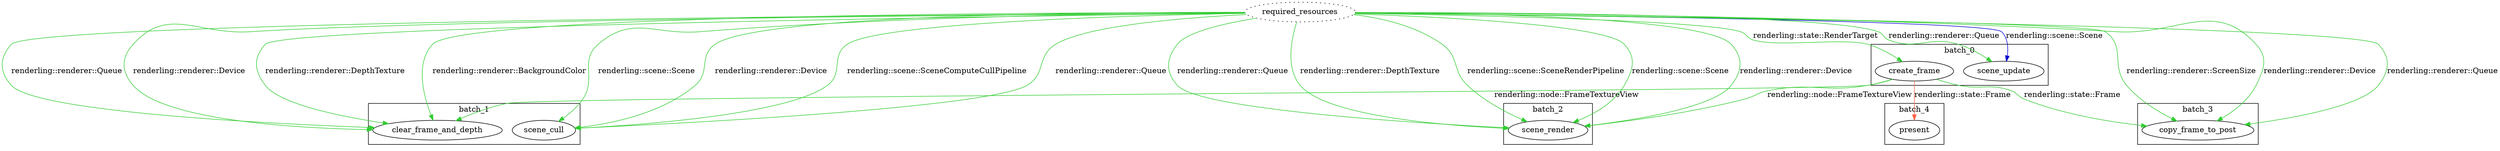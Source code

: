 digraph my_graph {
    subgraph cluster_0 {
        label="batch_0";

        node_0;
        node_1;
    }

    subgraph cluster_1 {
        label="batch_1";

        node_3;
        node_2;
    }

    subgraph cluster_2 {
        label="batch_2";

        node_4;
    }

    subgraph cluster_3 {
        label="batch_3";

        node_5;
    }

    subgraph cluster_4 {
        label="batch_4";

        node_6;
    }

    node_0[label="create_frame"];
    node_1[label="scene_update"];
    node_2[label="clear_frame_and_depth"];
    node_3[label="scene_cull"];
    node_4[label="scene_render"];
    node_5[label="copy_frame_to_post"];
    node_6[label="present"];
    ghost_node[label="required_resources"][style="dotted"];
    ghost_node -> node_0[label="renderling::state::RenderTarget"][color="limegreen"];
    ghost_node -> node_4[label="renderling::scene::SceneRenderPipeline"][color="limegreen"];
    ghost_node -> node_1[label="renderling::scene::Scene"][color="mediumblue"];
    ghost_node -> node_3[label="renderling::scene::Scene"][color="limegreen"];
    ghost_node -> node_4[label="renderling::scene::Scene"][color="limegreen"];
    ghost_node -> node_5[label="renderling::renderer::ScreenSize"][color="limegreen"];
    ghost_node -> node_2[label="renderling::renderer::Device"][color="limegreen"];
    ghost_node -> node_3[label="renderling::renderer::Device"][color="limegreen"];
    ghost_node -> node_4[label="renderling::renderer::Device"][color="limegreen"];
    ghost_node -> node_5[label="renderling::renderer::Device"][color="limegreen"];
    ghost_node -> node_3[label="renderling::scene::SceneComputeCullPipeline"][color="limegreen"];
    ghost_node -> node_1[label="renderling::renderer::Queue"][color="limegreen"];
    ghost_node -> node_2[label="renderling::renderer::Queue"][color="limegreen"];
    ghost_node -> node_3[label="renderling::renderer::Queue"][color="limegreen"];
    ghost_node -> node_4[label="renderling::renderer::Queue"][color="limegreen"];
    ghost_node -> node_5[label="renderling::renderer::Queue"][color="limegreen"];
    ghost_node -> node_2[label="renderling::renderer::DepthTexture"][color="limegreen"];
    ghost_node -> node_4[label="renderling::renderer::DepthTexture"][color="limegreen"];
    ghost_node -> node_2[label="renderling::renderer::BackgroundColor"][color="limegreen"];
    node_0 -> node_5[label="renderling::state::Frame"][color="limegreen"];
    node_0 -> node_6[label="renderling::state::Frame"][color="tomato"];
    node_0 -> node_2[label="renderling::node::FrameTextureView"][color="limegreen"];
    node_0 -> node_4[label="renderling::node::FrameTextureView"][color="limegreen"];
}
